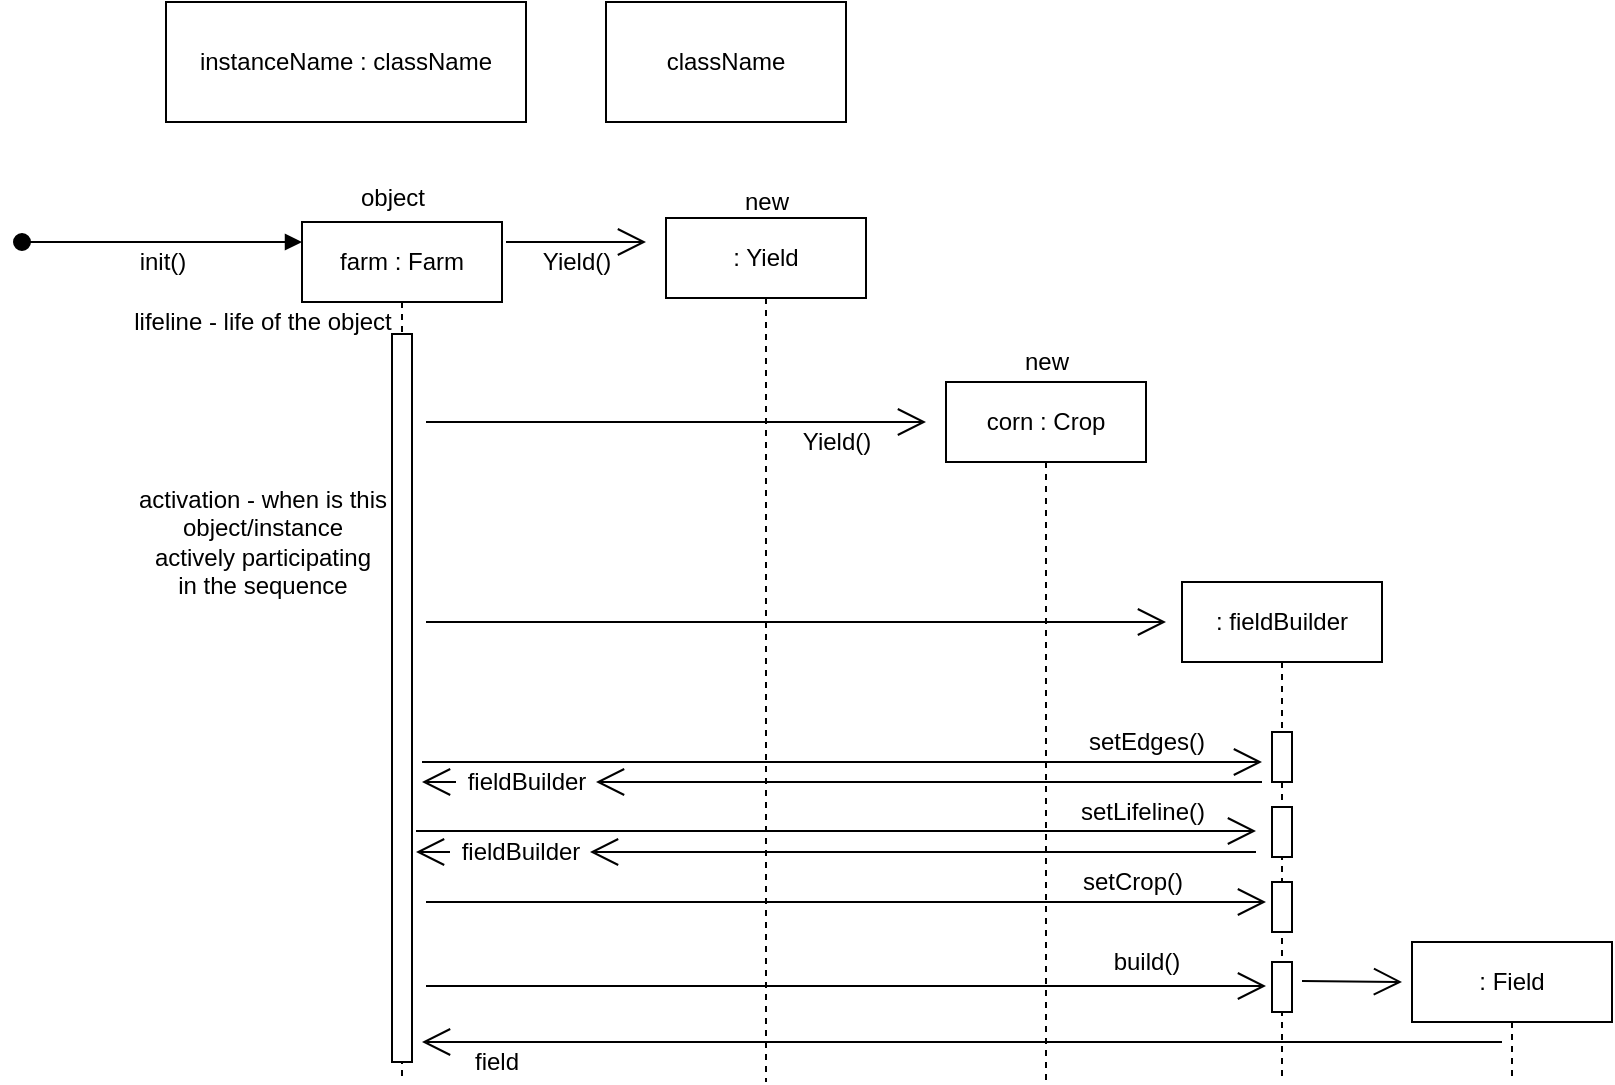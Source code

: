 <mxfile version="12.2.9" type="github" pages="2">
  <diagram id="fQpwoXlyogXdvXNXns_U" name="Page-1">
    <mxGraphModel dx="2032" dy="764" grid="1" gridSize="10" guides="1" tooltips="1" connect="1" arrows="1" fold="1" page="1" pageScale="1" pageWidth="850" pageHeight="1100" math="0" shadow="0">
      <root>
        <mxCell id="0"/>
        <mxCell id="1" parent="0"/>
        <mxCell id="KrvGtSLhtGiPdsn1LI4o-12" value="instanceName : className" style="rounded=0;whiteSpace=wrap;html=1;" vertex="1" parent="1">
          <mxGeometry x="-248" y="20" width="180" height="60" as="geometry"/>
        </mxCell>
        <mxCell id="KrvGtSLhtGiPdsn1LI4o-13" value="className" style="rounded=0;whiteSpace=wrap;html=1;" vertex="1" parent="1">
          <mxGeometry x="-28" y="20" width="120" height="60" as="geometry"/>
        </mxCell>
        <mxCell id="KrvGtSLhtGiPdsn1LI4o-15" value="farm : Farm" style="shape=umlLifeline;perimeter=lifelinePerimeter;whiteSpace=wrap;html=1;container=1;collapsible=0;recursiveResize=0;outlineConnect=0;" vertex="1" parent="1">
          <mxGeometry x="-180" y="130" width="100" height="430" as="geometry"/>
        </mxCell>
        <mxCell id="KrvGtSLhtGiPdsn1LI4o-18" value="" style="html=1;points=[];perimeter=orthogonalPerimeter;" vertex="1" parent="KrvGtSLhtGiPdsn1LI4o-15">
          <mxGeometry x="45" y="56" width="10" height="364" as="geometry"/>
        </mxCell>
        <mxCell id="KrvGtSLhtGiPdsn1LI4o-16" value="lifeline - life of the object" style="text;html=1;align=center;verticalAlign=middle;resizable=0;points=[];;autosize=1;" vertex="1" parent="1">
          <mxGeometry x="-270" y="170" width="140" height="20" as="geometry"/>
        </mxCell>
        <mxCell id="KrvGtSLhtGiPdsn1LI4o-17" value="object" style="text;html=1;align=center;verticalAlign=middle;resizable=0;points=[];;autosize=1;" vertex="1" parent="1">
          <mxGeometry x="-160" y="108" width="50" height="20" as="geometry"/>
        </mxCell>
        <mxCell id="KrvGtSLhtGiPdsn1LI4o-19" value="activation - when is this &lt;br&gt;object/instance &lt;br&gt;actively participating &lt;br&gt;in the sequence" style="text;html=1;align=center;verticalAlign=middle;resizable=0;points=[];;autosize=1;" vertex="1" parent="1">
          <mxGeometry x="-270" y="260" width="140" height="60" as="geometry"/>
        </mxCell>
        <mxCell id="KrvGtSLhtGiPdsn1LI4o-20" value=": Yield" style="shape=umlLifeline;perimeter=lifelinePerimeter;whiteSpace=wrap;html=1;container=1;collapsible=0;recursiveResize=0;outlineConnect=0;" vertex="1" parent="1">
          <mxGeometry x="2" y="128" width="100" height="432" as="geometry"/>
        </mxCell>
        <mxCell id="KrvGtSLhtGiPdsn1LI4o-23" value="" style="html=1;verticalAlign=bottom;startArrow=oval;startFill=1;endArrow=block;startSize=8;" edge="1" parent="1">
          <mxGeometry width="60" relative="1" as="geometry">
            <mxPoint x="-320" y="140" as="sourcePoint"/>
            <mxPoint x="-180" y="140" as="targetPoint"/>
          </mxGeometry>
        </mxCell>
        <mxCell id="KrvGtSLhtGiPdsn1LI4o-24" value="init()" style="text;html=1;align=center;verticalAlign=middle;resizable=0;points=[];;autosize=1;" vertex="1" parent="1">
          <mxGeometry x="-270" y="140" width="40" height="20" as="geometry"/>
        </mxCell>
        <mxCell id="KrvGtSLhtGiPdsn1LI4o-30" value="corn : Crop" style="shape=umlLifeline;perimeter=lifelinePerimeter;whiteSpace=wrap;html=1;container=1;collapsible=0;recursiveResize=0;outlineConnect=0;" vertex="1" parent="1">
          <mxGeometry x="142" y="210" width="100" height="350" as="geometry"/>
        </mxCell>
        <mxCell id="KrvGtSLhtGiPdsn1LI4o-31" value="" style="endArrow=open;endFill=1;endSize=12;html=1;" edge="1" parent="1">
          <mxGeometry width="160" relative="1" as="geometry">
            <mxPoint x="-118" y="230" as="sourcePoint"/>
            <mxPoint x="132" y="230" as="targetPoint"/>
          </mxGeometry>
        </mxCell>
        <mxCell id="KrvGtSLhtGiPdsn1LI4o-32" value="" style="endArrow=open;endFill=1;endSize=12;html=1;" edge="1" parent="1">
          <mxGeometry width="160" relative="1" as="geometry">
            <mxPoint x="-78" y="140" as="sourcePoint"/>
            <mxPoint x="-8" y="140" as="targetPoint"/>
          </mxGeometry>
        </mxCell>
        <mxCell id="KrvGtSLhtGiPdsn1LI4o-34" value="" style="endArrow=open;endFill=1;endSize=12;html=1;" edge="1" parent="1">
          <mxGeometry width="160" relative="1" as="geometry">
            <mxPoint x="-118" y="330" as="sourcePoint"/>
            <mxPoint x="252" y="330" as="targetPoint"/>
          </mxGeometry>
        </mxCell>
        <mxCell id="KrvGtSLhtGiPdsn1LI4o-37" value="new" style="text;html=1;align=center;verticalAlign=middle;resizable=0;points=[];;autosize=1;" vertex="1" parent="1">
          <mxGeometry x="32" y="110" width="40" height="20" as="geometry"/>
        </mxCell>
        <mxCell id="KrvGtSLhtGiPdsn1LI4o-38" value="new" style="text;html=1;align=center;verticalAlign=middle;resizable=0;points=[];;autosize=1;" vertex="1" parent="1">
          <mxGeometry x="172" y="190" width="40" height="20" as="geometry"/>
        </mxCell>
        <mxCell id="KrvGtSLhtGiPdsn1LI4o-41" value="Yield()" style="text;html=1;align=center;verticalAlign=middle;resizable=0;points=[];;autosize=1;" vertex="1" parent="1">
          <mxGeometry x="-68" y="140" width="50" height="20" as="geometry"/>
        </mxCell>
        <mxCell id="KrvGtSLhtGiPdsn1LI4o-42" value="Yield()" style="text;html=1;align=center;verticalAlign=middle;resizable=0;points=[];;autosize=1;" vertex="1" parent="1">
          <mxGeometry x="62" y="230" width="50" height="20" as="geometry"/>
        </mxCell>
        <mxCell id="KrvGtSLhtGiPdsn1LI4o-45" value=": fieldBuilder" style="shape=umlLifeline;perimeter=lifelinePerimeter;whiteSpace=wrap;html=1;container=1;collapsible=0;recursiveResize=0;outlineConnect=0;" vertex="1" parent="1">
          <mxGeometry x="260" y="310" width="100" height="250" as="geometry"/>
        </mxCell>
        <mxCell id="KrvGtSLhtGiPdsn1LI4o-63" value="" style="html=1;points=[];perimeter=orthogonalPerimeter;" vertex="1" parent="KrvGtSLhtGiPdsn1LI4o-45">
          <mxGeometry x="45" y="75" width="10" height="25" as="geometry"/>
        </mxCell>
        <mxCell id="KrvGtSLhtGiPdsn1LI4o-65" value="" style="html=1;points=[];perimeter=orthogonalPerimeter;" vertex="1" parent="KrvGtSLhtGiPdsn1LI4o-45">
          <mxGeometry x="45" y="150" width="10" height="25" as="geometry"/>
        </mxCell>
        <mxCell id="KrvGtSLhtGiPdsn1LI4o-64" value="" style="html=1;points=[];perimeter=orthogonalPerimeter;" vertex="1" parent="KrvGtSLhtGiPdsn1LI4o-45">
          <mxGeometry x="45" y="112.5" width="10" height="25" as="geometry"/>
        </mxCell>
        <mxCell id="KrvGtSLhtGiPdsn1LI4o-66" value="" style="html=1;points=[];perimeter=orthogonalPerimeter;" vertex="1" parent="KrvGtSLhtGiPdsn1LI4o-45">
          <mxGeometry x="45" y="190" width="10" height="25" as="geometry"/>
        </mxCell>
        <mxCell id="KrvGtSLhtGiPdsn1LI4o-47" value="" style="endArrow=open;endFill=1;endSize=12;html=1;" edge="1" parent="1">
          <mxGeometry width="160" relative="1" as="geometry">
            <mxPoint x="-120" y="400" as="sourcePoint"/>
            <mxPoint x="300" y="400" as="targetPoint"/>
          </mxGeometry>
        </mxCell>
        <mxCell id="KrvGtSLhtGiPdsn1LI4o-48" value="" style="endArrow=open;endFill=1;endSize=12;html=1;" edge="1" parent="1">
          <mxGeometry width="160" relative="1" as="geometry">
            <mxPoint x="-123" y="434.5" as="sourcePoint"/>
            <mxPoint x="297" y="434.5" as="targetPoint"/>
          </mxGeometry>
        </mxCell>
        <mxCell id="KrvGtSLhtGiPdsn1LI4o-49" value="" style="endArrow=open;endFill=1;endSize=12;html=1;" edge="1" parent="1">
          <mxGeometry width="160" relative="1" as="geometry">
            <mxPoint x="-118" y="470" as="sourcePoint"/>
            <mxPoint x="302" y="470" as="targetPoint"/>
          </mxGeometry>
        </mxCell>
        <mxCell id="KrvGtSLhtGiPdsn1LI4o-50" value="setEdges()" style="text;html=1;align=center;verticalAlign=middle;resizable=0;points=[];;autosize=1;" vertex="1" parent="1">
          <mxGeometry x="207" y="380" width="70" height="20" as="geometry"/>
        </mxCell>
        <mxCell id="KrvGtSLhtGiPdsn1LI4o-51" value="setCrop()" style="text;html=1;align=center;verticalAlign=middle;resizable=0;points=[];;autosize=1;" vertex="1" parent="1">
          <mxGeometry x="200" y="450" width="70" height="20" as="geometry"/>
        </mxCell>
        <mxCell id="KrvGtSLhtGiPdsn1LI4o-52" value="setLifeline()" style="text;html=1;align=center;verticalAlign=middle;resizable=0;points=[];;autosize=1;" vertex="1" parent="1">
          <mxGeometry x="200" y="415" width="80" height="20" as="geometry"/>
        </mxCell>
        <mxCell id="KrvGtSLhtGiPdsn1LI4o-53" value="" style="endArrow=open;endFill=1;endSize=12;html=1;" edge="1" parent="1">
          <mxGeometry width="160" relative="1" as="geometry">
            <mxPoint x="-118" y="512" as="sourcePoint"/>
            <mxPoint x="302" y="512" as="targetPoint"/>
          </mxGeometry>
        </mxCell>
        <mxCell id="KrvGtSLhtGiPdsn1LI4o-54" value="build()" style="text;html=1;align=center;verticalAlign=middle;resizable=0;points=[];;autosize=1;" vertex="1" parent="1">
          <mxGeometry x="217" y="490" width="50" height="20" as="geometry"/>
        </mxCell>
        <mxCell id="KrvGtSLhtGiPdsn1LI4o-61" value=": Field" style="shape=umlLifeline;perimeter=lifelinePerimeter;whiteSpace=wrap;html=1;container=1;collapsible=0;recursiveResize=0;outlineConnect=0;" vertex="1" parent="1">
          <mxGeometry x="375" y="490" width="100" height="70" as="geometry"/>
        </mxCell>
        <mxCell id="KrvGtSLhtGiPdsn1LI4o-62" value="" style="endArrow=open;endFill=1;endSize=12;html=1;" edge="1" parent="1">
          <mxGeometry width="160" relative="1" as="geometry">
            <mxPoint x="320" y="509.5" as="sourcePoint"/>
            <mxPoint x="370" y="510" as="targetPoint"/>
          </mxGeometry>
        </mxCell>
        <mxCell id="KrvGtSLhtGiPdsn1LI4o-67" value="" style="endArrow=open;endFill=1;endSize=12;html=1;" edge="1" parent="1" source="KrvGtSLhtGiPdsn1LI4o-68">
          <mxGeometry width="160" relative="1" as="geometry">
            <mxPoint x="300" y="410" as="sourcePoint"/>
            <mxPoint x="-120" y="410" as="targetPoint"/>
          </mxGeometry>
        </mxCell>
        <mxCell id="KrvGtSLhtGiPdsn1LI4o-68" value="fieldBuilder" style="text;html=1;align=center;verticalAlign=middle;resizable=0;points=[];;autosize=1;" vertex="1" parent="1">
          <mxGeometry x="-103" y="400" width="70" height="20" as="geometry"/>
        </mxCell>
        <mxCell id="KrvGtSLhtGiPdsn1LI4o-69" value="" style="endArrow=open;endFill=1;endSize=12;html=1;" edge="1" parent="1" target="KrvGtSLhtGiPdsn1LI4o-68">
          <mxGeometry width="160" relative="1" as="geometry">
            <mxPoint x="300" y="410" as="sourcePoint"/>
            <mxPoint x="-120" y="410" as="targetPoint"/>
          </mxGeometry>
        </mxCell>
        <mxCell id="KrvGtSLhtGiPdsn1LI4o-70" value="" style="endArrow=open;endFill=1;endSize=12;html=1;" edge="1" parent="1" source="KrvGtSLhtGiPdsn1LI4o-71">
          <mxGeometry width="160" relative="1" as="geometry">
            <mxPoint x="297" y="445" as="sourcePoint"/>
            <mxPoint x="-123" y="445" as="targetPoint"/>
          </mxGeometry>
        </mxCell>
        <mxCell id="KrvGtSLhtGiPdsn1LI4o-71" value="fieldBuilder" style="text;html=1;align=center;verticalAlign=middle;resizable=0;points=[];;autosize=1;" vertex="1" parent="1">
          <mxGeometry x="-106" y="435" width="70" height="20" as="geometry"/>
        </mxCell>
        <mxCell id="KrvGtSLhtGiPdsn1LI4o-72" value="" style="endArrow=open;endFill=1;endSize=12;html=1;" edge="1" parent="1" target="KrvGtSLhtGiPdsn1LI4o-71">
          <mxGeometry width="160" relative="1" as="geometry">
            <mxPoint x="297" y="445" as="sourcePoint"/>
            <mxPoint x="-123" y="445" as="targetPoint"/>
          </mxGeometry>
        </mxCell>
        <mxCell id="KrvGtSLhtGiPdsn1LI4o-73" value="" style="endArrow=open;endFill=1;endSize=12;html=1;" edge="1" parent="1">
          <mxGeometry width="160" relative="1" as="geometry">
            <mxPoint x="420" y="540" as="sourcePoint"/>
            <mxPoint x="-120" y="540" as="targetPoint"/>
          </mxGeometry>
        </mxCell>
        <mxCell id="KrvGtSLhtGiPdsn1LI4o-74" value="field" style="text;html=1;align=center;verticalAlign=middle;resizable=0;points=[];;autosize=1;" vertex="1" parent="1">
          <mxGeometry x="-103" y="540" width="40" height="20" as="geometry"/>
        </mxCell>
      </root>
    </mxGraphModel>
  </diagram>
  <diagram id="9RsWCZkaL4Cdf3zQOJjR" name="Page-2">
    <mxGraphModel dx="2032" dy="764" grid="1" gridSize="10" guides="1" tooltips="1" connect="1" arrows="1" fold="1" page="1" pageScale="1" pageWidth="850" pageHeight="1100" math="0" shadow="0">
      <root>
        <mxCell id="JcmdZ0oK_CkF6V-TFWFE-0"/>
        <mxCell id="JcmdZ0oK_CkF6V-TFWFE-1" parent="JcmdZ0oK_CkF6V-TFWFE-0"/>
        <mxCell id="JcmdZ0oK_CkF6V-TFWFE-2" value=": farm" style="shape=umlLifeline;perimeter=lifelinePerimeter;whiteSpace=wrap;html=1;container=1;collapsible=0;recursiveResize=0;outlineConnect=0;" vertex="1" parent="JcmdZ0oK_CkF6V-TFWFE-1">
          <mxGeometry x="20" y="20" width="100" height="300" as="geometry"/>
        </mxCell>
        <mxCell id="JcmdZ0oK_CkF6V-TFWFE-3" value=": Yield" style="shape=umlLifeline;perimeter=lifelinePerimeter;whiteSpace=wrap;html=1;container=1;collapsible=0;recursiveResize=0;outlineConnect=0;" vertex="1" parent="JcmdZ0oK_CkF6V-TFWFE-1">
          <mxGeometry x="620" y="20" width="100" height="300" as="geometry"/>
        </mxCell>
        <mxCell id="JcmdZ0oK_CkF6V-TFWFE-27" value="" style="html=1;points=[];perimeter=orthogonalPerimeter;" vertex="1" parent="JcmdZ0oK_CkF6V-TFWFE-3">
          <mxGeometry x="45" y="220" width="10" height="70" as="geometry"/>
        </mxCell>
        <mxCell id="JcmdZ0oK_CkF6V-TFWFE-4" value=": Crop" style="shape=umlLifeline;perimeter=lifelinePerimeter;whiteSpace=wrap;html=1;container=1;collapsible=0;recursiveResize=0;outlineConnect=0;" vertex="1" parent="JcmdZ0oK_CkF6V-TFWFE-1">
          <mxGeometry x="420" y="20" width="100" height="300" as="geometry"/>
        </mxCell>
        <mxCell id="JcmdZ0oK_CkF6V-TFWFE-11" value="" style="html=1;points=[];perimeter=orthogonalPerimeter;" vertex="1" parent="JcmdZ0oK_CkF6V-TFWFE-4">
          <mxGeometry x="45" y="150" width="10" height="40" as="geometry"/>
        </mxCell>
        <mxCell id="JcmdZ0oK_CkF6V-TFWFE-5" value=": field" style="shape=umlLifeline;perimeter=lifelinePerimeter;whiteSpace=wrap;html=1;container=1;collapsible=0;recursiveResize=0;outlineConnect=0;" vertex="1" parent="JcmdZ0oK_CkF6V-TFWFE-1">
          <mxGeometry x="210" y="20" width="100" height="300" as="geometry"/>
        </mxCell>
        <mxCell id="JcmdZ0oK_CkF6V-TFWFE-8" value="" style="html=1;points=[];perimeter=orthogonalPerimeter;" vertex="1" parent="JcmdZ0oK_CkF6V-TFWFE-5">
          <mxGeometry x="45" y="110" width="10" height="20" as="geometry"/>
        </mxCell>
        <mxCell id="JcmdZ0oK_CkF6V-TFWFE-6" value="calcCrop(field)" style="html=1;verticalAlign=bottom;startArrow=oval;startFill=1;endArrow=block;startSize=8;" edge="1" parent="JcmdZ0oK_CkF6V-TFWFE-1">
          <mxGeometry x="-0.077" width="60" relative="1" as="geometry">
            <mxPoint x="-60" y="100" as="sourcePoint"/>
            <mxPoint x="70" y="100" as="targetPoint"/>
            <mxPoint as="offset"/>
          </mxGeometry>
        </mxCell>
        <mxCell id="JcmdZ0oK_CkF6V-TFWFE-7" value="" style="endArrow=open;endFill=1;endSize=12;html=1;" edge="1" parent="JcmdZ0oK_CkF6V-TFWFE-1" target="JcmdZ0oK_CkF6V-TFWFE-8">
          <mxGeometry width="160" relative="1" as="geometry">
            <mxPoint x="80" y="130" as="sourcePoint"/>
            <mxPoint x="250" y="130" as="targetPoint"/>
          </mxGeometry>
        </mxCell>
        <mxCell id="JcmdZ0oK_CkF6V-TFWFE-9" value="getCrop()" style="text;html=1;align=center;verticalAlign=middle;resizable=0;points=[];;autosize=1;" vertex="1" parent="JcmdZ0oK_CkF6V-TFWFE-1">
          <mxGeometry x="130" y="130" width="70" height="20" as="geometry"/>
        </mxCell>
        <mxCell id="JcmdZ0oK_CkF6V-TFWFE-10" value="" style="endArrow=open;endFill=1;endSize=12;html=1;" edge="1" parent="JcmdZ0oK_CkF6V-TFWFE-1" target="JcmdZ0oK_CkF6V-TFWFE-11">
          <mxGeometry width="160" relative="1" as="geometry">
            <mxPoint x="80" y="170" as="sourcePoint"/>
            <mxPoint x="460" y="170" as="targetPoint"/>
          </mxGeometry>
        </mxCell>
        <mxCell id="JcmdZ0oK_CkF6V-TFWFE-12" value="getYield()" style="text;html=1;align=center;verticalAlign=middle;resizable=0;points=[];;autosize=1;" vertex="1" parent="JcmdZ0oK_CkF6V-TFWFE-1">
          <mxGeometry x="330" y="170" width="70" height="20" as="geometry"/>
        </mxCell>
        <mxCell id="JcmdZ0oK_CkF6V-TFWFE-13" value="" style="endArrow=open;endFill=1;endSize=12;html=1;" edge="1" parent="JcmdZ0oK_CkF6V-TFWFE-1">
          <mxGeometry width="160" relative="1" as="geometry">
            <mxPoint x="80" y="240" as="sourcePoint"/>
            <mxPoint x="665" y="240" as="targetPoint"/>
          </mxGeometry>
        </mxCell>
        <mxCell id="JcmdZ0oK_CkF6V-TFWFE-15" value="calcYield(field)" style="text;html=1;align=center;verticalAlign=middle;resizable=0;points=[];;autosize=1;" vertex="1" parent="JcmdZ0oK_CkF6V-TFWFE-1">
          <mxGeometry x="515" y="240" width="90" height="20" as="geometry"/>
        </mxCell>
        <mxCell id="JcmdZ0oK_CkF6V-TFWFE-23" value="self call" style="edgeStyle=orthogonalEdgeStyle;html=1;align=left;spacingLeft=2;endArrow=block;rounded=0;entryX=1;entryY=0;" edge="1" parent="JcmdZ0oK_CkF6V-TFWFE-1">
          <mxGeometry relative="1" as="geometry">
            <mxPoint x="680" y="275" as="sourcePoint"/>
            <Array as="points">
              <mxPoint x="710" y="275"/>
              <mxPoint x="710" y="305"/>
            </Array>
            <mxPoint x="680" y="305" as="targetPoint"/>
          </mxGeometry>
        </mxCell>
        <mxCell id="JcmdZ0oK_CkF6V-TFWFE-24" value="" style="endArrow=open;endFill=1;endSize=12;html=1;" edge="1" parent="JcmdZ0oK_CkF6V-TFWFE-1" target="JcmdZ0oK_CkF6V-TFWFE-25">
          <mxGeometry width="160" relative="1" as="geometry">
            <mxPoint x="660" y="270" as="sourcePoint"/>
            <mxPoint x="270" y="270" as="targetPoint"/>
          </mxGeometry>
        </mxCell>
        <mxCell id="JcmdZ0oK_CkF6V-TFWFE-25" value="" style="html=1;points=[];perimeter=orthogonalPerimeter;" vertex="1" parent="JcmdZ0oK_CkF6V-TFWFE-1">
          <mxGeometry x="255" y="270" width="10" height="40" as="geometry"/>
        </mxCell>
        <mxCell id="JcmdZ0oK_CkF6V-TFWFE-26" value="getfield()" style="text;html=1;align=center;verticalAlign=middle;resizable=0;points=[];;autosize=1;" vertex="1" parent="JcmdZ0oK_CkF6V-TFWFE-1">
          <mxGeometry x="312.5" y="270" width="60" height="20" as="geometry"/>
        </mxCell>
        <mxCell id="JcmdZ0oK_CkF6V-TFWFE-29" value="" style="html=1;points=[];perimeter=orthogonalPerimeter;" vertex="1" parent="JcmdZ0oK_CkF6V-TFWFE-1">
          <mxGeometry x="670" y="275" width="10" height="30" as="geometry"/>
        </mxCell>
        <mxCell id="JcmdZ0oK_CkF6V-TFWFE-30" value="area =&amp;nbsp;" style="text;html=1;align=center;verticalAlign=middle;resizable=0;points=[];;autosize=1;" vertex="1" parent="JcmdZ0oK_CkF6V-TFWFE-1">
          <mxGeometry x="265" y="270" width="50" height="20" as="geometry"/>
        </mxCell>
        <mxCell id="JcmdZ0oK_CkF6V-TFWFE-31" value="field =" style="text;html=1;align=center;verticalAlign=middle;resizable=0;points=[];;autosize=1;" vertex="1" parent="JcmdZ0oK_CkF6V-TFWFE-1">
          <mxGeometry x="280" y="170" width="50" height="20" as="geometry"/>
        </mxCell>
      </root>
    </mxGraphModel>
  </diagram>
</mxfile>
